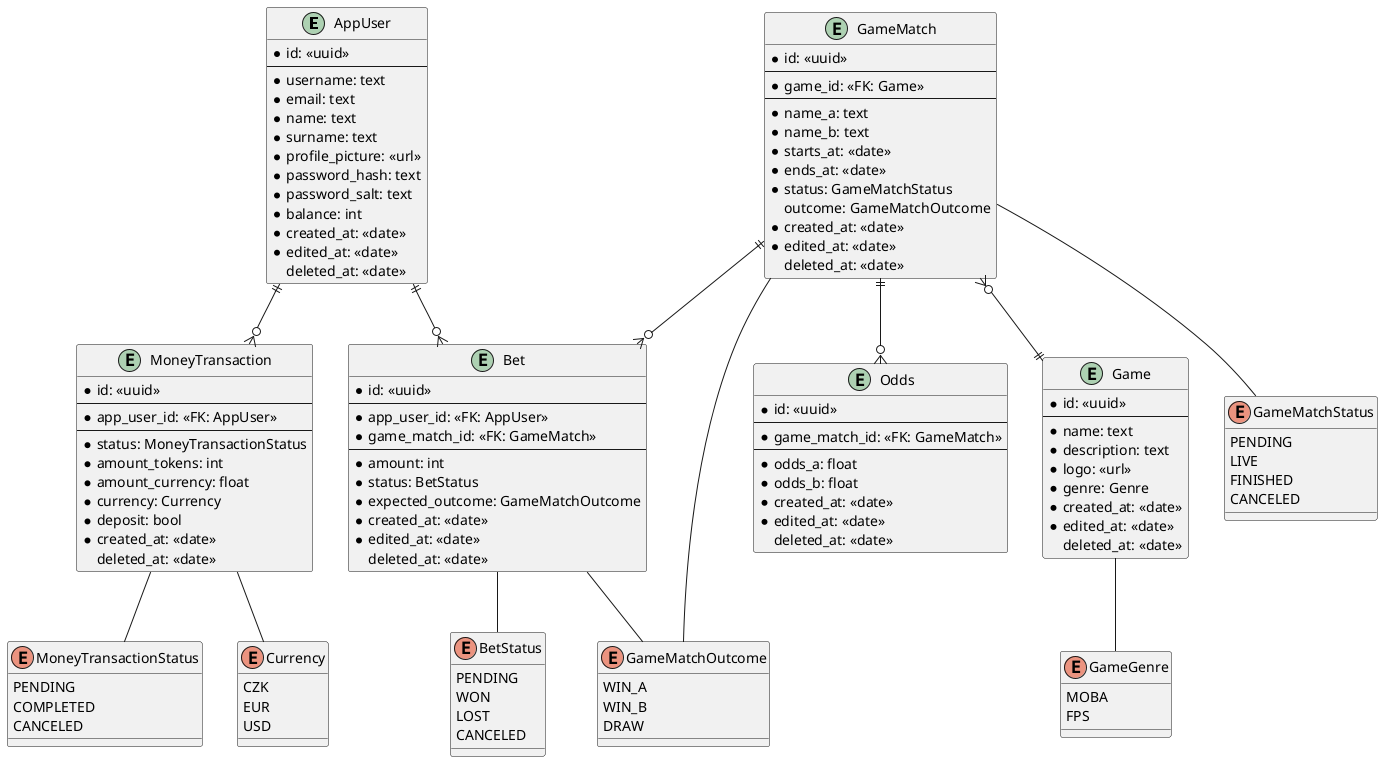 @startuml starbet-live

entity AppUser {
    * id: <<uuid>>
    ---
    * username: text
    * email: text
    * name: text
    * surname: text
    * profile_picture: <<url>>
    * password_hash: text
    * password_salt: text
    * balance: int
    * created_at: <<date>>
    * edited_at: <<date>>
    deleted_at: <<date>>
}

enum GameGenre {
    MOBA
    FPS
}

entity Game {
    * id: <<uuid>>
    ---
    * name: text
    * description: text
    * logo: <<url>>
    * genre: Genre
    * created_at: <<date>>
    * edited_at: <<date>>
    deleted_at: <<date>>
}

enum GameMatchStatus {
    PENDING
    LIVE
    FINISHED
    CANCELED
}

enum GameMatchOutcome {
    WIN_A
    WIN_B
    DRAW
}

entity GameMatch {
    * id: <<uuid>>
    ---
    * game_id: <<FK: Game>>
    ---
    * name_a: text
    * name_b: text
    * starts_at: <<date>>
    * ends_at: <<date>>
    * status: GameMatchStatus
    outcome: GameMatchOutcome
    * created_at: <<date>>
    * edited_at: <<date>>
    deleted_at: <<date>>
}

entity Odds {
    * id: <<uuid>>
    ---
    * game_match_id: <<FK: GameMatch>>
    ---
    * odds_a: float
    * odds_b: float
    * created_at: <<date>>
    * edited_at: <<date>>
    deleted_at: <<date>>
}

enum BetStatus {
    PENDING
    WON
    LOST
    CANCELED
}

entity Bet {
    * id: <<uuid>>
    ---
    * app_user_id: <<FK: AppUser>>
    * game_match_id: <<FK: GameMatch>>
    ---
    * amount: int
    * status: BetStatus
    * expected_outcome: GameMatchOutcome
    * created_at: <<date>>
    * edited_at: <<date>>
    deleted_at: <<date>>
}

enum Currency {
    CZK
    EUR
    USD
}

enum MoneyTransactionStatus {
    PENDING
    COMPLETED
    CANCELED
}

entity MoneyTransaction {
    * id: <<uuid>>
    ---
    * app_user_id: <<FK: AppUser>>
    ---
    * status: MoneyTransactionStatus
    * amount_tokens: int
    * amount_currency: float
    * currency: Currency
    * deposit: bool
    * created_at: <<date>>
    deleted_at: <<date>>
}

GameMatch }o--|| Game
GameMatch ||--o{ Bet
GameMatch ||--o{ Odds
GameMatch -- GameMatchStatus
GameMatch -- GameMatchOutcome
AppUser ||--o{ Bet
AppUser ||--o{ MoneyTransaction
Game -- GameGenre
MoneyTransaction -- Currency
MoneyTransaction -- MoneyTransactionStatus 
Bet -- BetStatus
Bet -- GameMatchOutcome

@enduml
